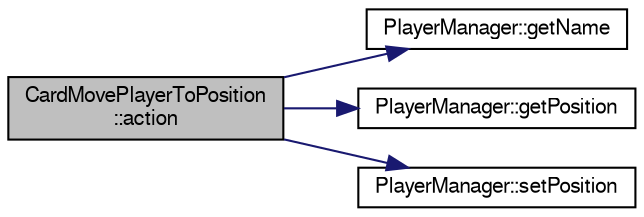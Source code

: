 digraph G
{
  edge [fontname="FreeSans",fontsize="10",labelfontname="FreeSans",labelfontsize="10"];
  node [fontname="FreeSans",fontsize="10",shape=record];
  rankdir="LR";
  Node1 [label="CardMovePlayerToPosition\l::action",height=0.2,width=0.4,color="black", fillcolor="grey75", style="filled" fontcolor="black"];
  Node1 -> Node2 [color="midnightblue",fontsize="10",style="solid",fontname="FreeSans"];
  Node2 [label="PlayerManager::getName",height=0.2,width=0.4,color="black", fillcolor="white", style="filled",URL="$class_player_manager.html#a2604043abc318ee6c9a26529ed31fcce",tooltip="method that returns the name of the current Player"];
  Node1 -> Node3 [color="midnightblue",fontsize="10",style="solid",fontname="FreeSans"];
  Node3 [label="PlayerManager::getPosition",height=0.2,width=0.4,color="black", fillcolor="white", style="filled",URL="$class_player_manager.html#a4e405cdb6dd7efa2e8b877f19cf2de3e",tooltip="method that returns the current position of the current Player"];
  Node1 -> Node4 [color="midnightblue",fontsize="10",style="solid",fontname="FreeSans"];
  Node4 [label="PlayerManager::setPosition",height=0.2,width=0.4,color="black", fillcolor="white", style="filled",URL="$class_player_manager.html#acc3f6aa4c8bf6e4aedc79060207833c9",tooltip="method that sets the positions of the current player"];
}
